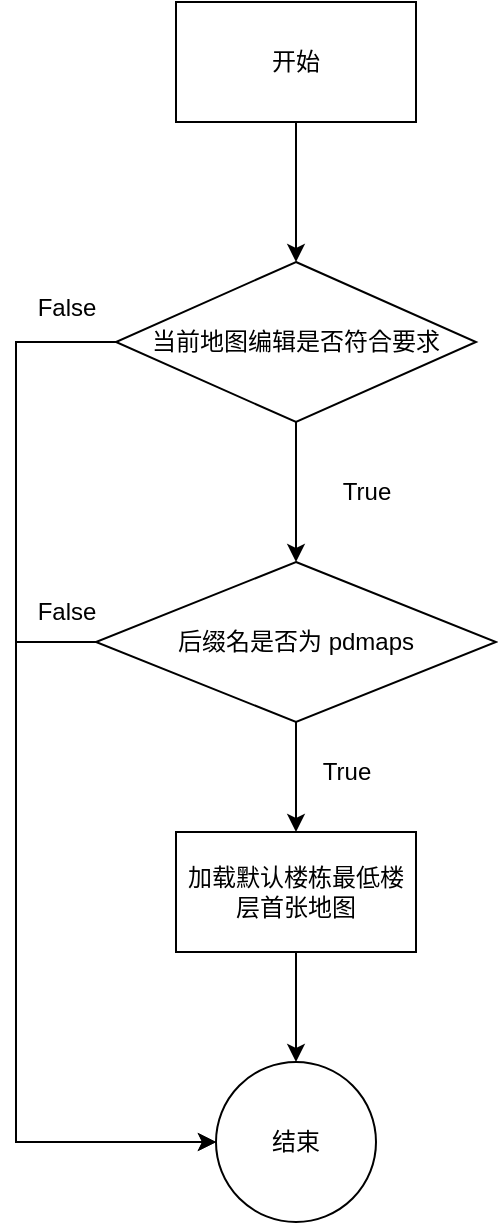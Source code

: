 <mxfile version="24.8.2">
  <diagram name="第 1 页" id="21pIOhqoUn6YtNJkunBh">
    <mxGraphModel dx="1372" dy="786" grid="1" gridSize="10" guides="1" tooltips="1" connect="1" arrows="1" fold="1" page="1" pageScale="1" pageWidth="827" pageHeight="1169" math="0" shadow="0">
      <root>
        <mxCell id="0" />
        <mxCell id="1" parent="0" />
        <mxCell id="QpjN1oKr_bKPc7fg7TZF-10" value="" style="edgeStyle=orthogonalEdgeStyle;rounded=0;orthogonalLoop=1;jettySize=auto;html=1;" edge="1" parent="1" source="xiw76HcgIm0DqHhNRd5w-2" target="QpjN1oKr_bKPc7fg7TZF-7">
          <mxGeometry relative="1" as="geometry" />
        </mxCell>
        <mxCell id="xiw76HcgIm0DqHhNRd5w-2" value="开始" style="rounded=0;whiteSpace=wrap;html=1;" parent="1" vertex="1">
          <mxGeometry x="240" y="110" width="120" height="60" as="geometry" />
        </mxCell>
        <mxCell id="QpjN1oKr_bKPc7fg7TZF-8" value="" style="edgeStyle=orthogonalEdgeStyle;rounded=0;orthogonalLoop=1;jettySize=auto;html=1;" edge="1" parent="1" target="QpjN1oKr_bKPc7fg7TZF-7">
          <mxGeometry relative="1" as="geometry">
            <mxPoint x="300" y="310" as="sourcePoint" />
          </mxGeometry>
        </mxCell>
        <mxCell id="QpjN1oKr_bKPc7fg7TZF-6" value="" style="edgeStyle=orthogonalEdgeStyle;rounded=0;orthogonalLoop=1;jettySize=auto;html=1;" edge="1" parent="1" source="QpjN1oKr_bKPc7fg7TZF-3" target="QpjN1oKr_bKPc7fg7TZF-5">
          <mxGeometry relative="1" as="geometry" />
        </mxCell>
        <mxCell id="QpjN1oKr_bKPc7fg7TZF-14" style="edgeStyle=orthogonalEdgeStyle;rounded=0;orthogonalLoop=1;jettySize=auto;html=1;exitX=0;exitY=0.5;exitDx=0;exitDy=0;entryX=0;entryY=0.5;entryDx=0;entryDy=0;" edge="1" parent="1" source="QpjN1oKr_bKPc7fg7TZF-3" target="QpjN1oKr_bKPc7fg7TZF-11">
          <mxGeometry relative="1" as="geometry">
            <mxPoint x="190" y="770" as="targetPoint" />
            <Array as="points">
              <mxPoint x="160" y="430" />
              <mxPoint x="160" y="680" />
            </Array>
          </mxGeometry>
        </mxCell>
        <mxCell id="QpjN1oKr_bKPc7fg7TZF-3" value="后缀名是否为 pdmaps" style="rhombus;whiteSpace=wrap;html=1;" vertex="1" parent="1">
          <mxGeometry x="200" y="390" width="200" height="80" as="geometry" />
        </mxCell>
        <mxCell id="QpjN1oKr_bKPc7fg7TZF-12" value="" style="edgeStyle=orthogonalEdgeStyle;rounded=0;orthogonalLoop=1;jettySize=auto;html=1;" edge="1" parent="1" source="QpjN1oKr_bKPc7fg7TZF-5" target="QpjN1oKr_bKPc7fg7TZF-11">
          <mxGeometry relative="1" as="geometry" />
        </mxCell>
        <mxCell id="QpjN1oKr_bKPc7fg7TZF-5" value="加载默认楼栋最低楼层首张地图" style="whiteSpace=wrap;html=1;" vertex="1" parent="1">
          <mxGeometry x="240" y="525" width="120" height="60" as="geometry" />
        </mxCell>
        <mxCell id="QpjN1oKr_bKPc7fg7TZF-9" value="" style="edgeStyle=orthogonalEdgeStyle;rounded=0;orthogonalLoop=1;jettySize=auto;html=1;" edge="1" parent="1" source="QpjN1oKr_bKPc7fg7TZF-7" target="QpjN1oKr_bKPc7fg7TZF-3">
          <mxGeometry relative="1" as="geometry" />
        </mxCell>
        <mxCell id="QpjN1oKr_bKPc7fg7TZF-13" style="edgeStyle=orthogonalEdgeStyle;rounded=0;orthogonalLoop=1;jettySize=auto;html=1;exitX=0;exitY=0.5;exitDx=0;exitDy=0;entryX=0;entryY=0.5;entryDx=0;entryDy=0;" edge="1" parent="1" source="QpjN1oKr_bKPc7fg7TZF-7" target="QpjN1oKr_bKPc7fg7TZF-11">
          <mxGeometry relative="1" as="geometry">
            <Array as="points">
              <mxPoint x="160" y="280" />
              <mxPoint x="160" y="680" />
            </Array>
          </mxGeometry>
        </mxCell>
        <mxCell id="QpjN1oKr_bKPc7fg7TZF-7" value="当前地图编辑是否符合要求" style="rhombus;whiteSpace=wrap;html=1;rounded=0;" vertex="1" parent="1">
          <mxGeometry x="210" y="240" width="180" height="80" as="geometry" />
        </mxCell>
        <mxCell id="QpjN1oKr_bKPc7fg7TZF-11" value="结束" style="ellipse;whiteSpace=wrap;html=1;aspect=fixed;" vertex="1" parent="1">
          <mxGeometry x="260" y="640" width="80" height="80" as="geometry" />
        </mxCell>
        <mxCell id="QpjN1oKr_bKPc7fg7TZF-15" value="False" style="text;html=1;align=center;verticalAlign=middle;resizable=0;points=[];autosize=1;strokeColor=none;fillColor=none;" vertex="1" parent="1">
          <mxGeometry x="160" y="248" width="50" height="30" as="geometry" />
        </mxCell>
        <mxCell id="QpjN1oKr_bKPc7fg7TZF-16" value="False" style="text;html=1;align=center;verticalAlign=middle;resizable=0;points=[];autosize=1;strokeColor=none;fillColor=none;" vertex="1" parent="1">
          <mxGeometry x="160" y="400" width="50" height="30" as="geometry" />
        </mxCell>
        <mxCell id="QpjN1oKr_bKPc7fg7TZF-17" value="True" style="text;html=1;align=center;verticalAlign=middle;resizable=0;points=[];autosize=1;strokeColor=none;fillColor=none;" vertex="1" parent="1">
          <mxGeometry x="310" y="340" width="50" height="30" as="geometry" />
        </mxCell>
        <mxCell id="QpjN1oKr_bKPc7fg7TZF-18" value="True" style="text;html=1;align=center;verticalAlign=middle;resizable=0;points=[];autosize=1;strokeColor=none;fillColor=none;" vertex="1" parent="1">
          <mxGeometry x="300" y="480" width="50" height="30" as="geometry" />
        </mxCell>
      </root>
    </mxGraphModel>
  </diagram>
</mxfile>
